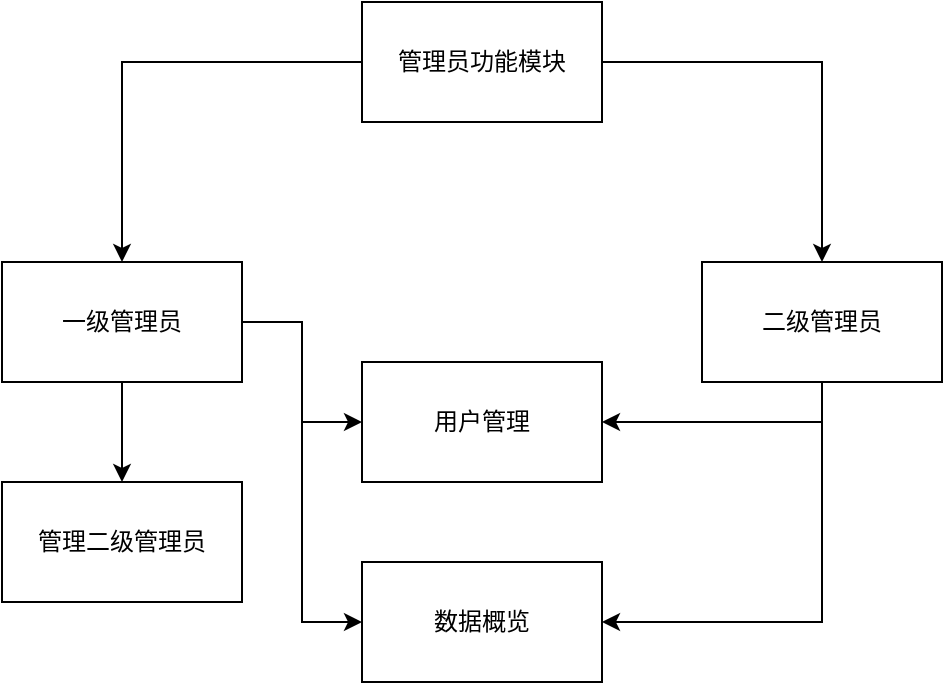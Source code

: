 <mxfile version="21.3.3" type="github">
  <diagram name="第 1 页" id="RUqrERpe_QyLKVuVyf1N">
    <mxGraphModel dx="1050" dy="541" grid="1" gridSize="10" guides="1" tooltips="1" connect="1" arrows="1" fold="1" page="1" pageScale="1" pageWidth="3300" pageHeight="4681" math="0" shadow="0">
      <root>
        <mxCell id="0" />
        <mxCell id="1" parent="0" />
        <mxCell id="ivcDCC6j6fQwqN5pcVW6-7" style="edgeStyle=orthogonalEdgeStyle;rounded=0;orthogonalLoop=1;jettySize=auto;html=1;" edge="1" parent="1" source="ivcDCC6j6fQwqN5pcVW6-1" target="ivcDCC6j6fQwqN5pcVW6-2">
          <mxGeometry relative="1" as="geometry" />
        </mxCell>
        <mxCell id="ivcDCC6j6fQwqN5pcVW6-8" style="edgeStyle=orthogonalEdgeStyle;rounded=0;orthogonalLoop=1;jettySize=auto;html=1;exitX=1;exitY=0.5;exitDx=0;exitDy=0;" edge="1" parent="1" source="ivcDCC6j6fQwqN5pcVW6-1" target="ivcDCC6j6fQwqN5pcVW6-3">
          <mxGeometry relative="1" as="geometry" />
        </mxCell>
        <mxCell id="ivcDCC6j6fQwqN5pcVW6-1" value="管理员功能模块" style="rounded=0;whiteSpace=wrap;html=1;" vertex="1" parent="1">
          <mxGeometry x="450" y="60" width="120" height="60" as="geometry" />
        </mxCell>
        <mxCell id="ivcDCC6j6fQwqN5pcVW6-9" style="edgeStyle=orthogonalEdgeStyle;rounded=0;orthogonalLoop=1;jettySize=auto;html=1;exitX=1;exitY=0.5;exitDx=0;exitDy=0;entryX=0;entryY=0.5;entryDx=0;entryDy=0;" edge="1" parent="1" source="ivcDCC6j6fQwqN5pcVW6-2" target="ivcDCC6j6fQwqN5pcVW6-4">
          <mxGeometry relative="1" as="geometry" />
        </mxCell>
        <mxCell id="ivcDCC6j6fQwqN5pcVW6-12" style="edgeStyle=orthogonalEdgeStyle;rounded=0;orthogonalLoop=1;jettySize=auto;html=1;exitX=0.5;exitY=1;exitDx=0;exitDy=0;entryX=0.5;entryY=0;entryDx=0;entryDy=0;" edge="1" parent="1" source="ivcDCC6j6fQwqN5pcVW6-2" target="ivcDCC6j6fQwqN5pcVW6-6">
          <mxGeometry relative="1" as="geometry" />
        </mxCell>
        <mxCell id="ivcDCC6j6fQwqN5pcVW6-13" style="edgeStyle=orthogonalEdgeStyle;rounded=0;orthogonalLoop=1;jettySize=auto;html=1;exitX=1;exitY=0.5;exitDx=0;exitDy=0;entryX=0;entryY=0.5;entryDx=0;entryDy=0;" edge="1" parent="1" source="ivcDCC6j6fQwqN5pcVW6-2" target="ivcDCC6j6fQwqN5pcVW6-5">
          <mxGeometry relative="1" as="geometry" />
        </mxCell>
        <mxCell id="ivcDCC6j6fQwqN5pcVW6-2" value="一级管理员" style="rounded=0;whiteSpace=wrap;html=1;" vertex="1" parent="1">
          <mxGeometry x="270" y="190" width="120" height="60" as="geometry" />
        </mxCell>
        <mxCell id="ivcDCC6j6fQwqN5pcVW6-10" style="edgeStyle=orthogonalEdgeStyle;rounded=0;orthogonalLoop=1;jettySize=auto;html=1;exitX=0.5;exitY=1;exitDx=0;exitDy=0;entryX=1;entryY=0.5;entryDx=0;entryDy=0;" edge="1" parent="1" source="ivcDCC6j6fQwqN5pcVW6-3" target="ivcDCC6j6fQwqN5pcVW6-4">
          <mxGeometry relative="1" as="geometry" />
        </mxCell>
        <mxCell id="ivcDCC6j6fQwqN5pcVW6-11" style="edgeStyle=orthogonalEdgeStyle;rounded=0;orthogonalLoop=1;jettySize=auto;html=1;exitX=0.5;exitY=1;exitDx=0;exitDy=0;entryX=1;entryY=0.5;entryDx=0;entryDy=0;" edge="1" parent="1" source="ivcDCC6j6fQwqN5pcVW6-3" target="ivcDCC6j6fQwqN5pcVW6-5">
          <mxGeometry relative="1" as="geometry" />
        </mxCell>
        <mxCell id="ivcDCC6j6fQwqN5pcVW6-3" value="二级管理员" style="rounded=0;whiteSpace=wrap;html=1;" vertex="1" parent="1">
          <mxGeometry x="620" y="190" width="120" height="60" as="geometry" />
        </mxCell>
        <mxCell id="ivcDCC6j6fQwqN5pcVW6-4" value="用户管理" style="rounded=0;whiteSpace=wrap;html=1;" vertex="1" parent="1">
          <mxGeometry x="450" y="240" width="120" height="60" as="geometry" />
        </mxCell>
        <mxCell id="ivcDCC6j6fQwqN5pcVW6-5" value="数据概览" style="rounded=0;whiteSpace=wrap;html=1;" vertex="1" parent="1">
          <mxGeometry x="450" y="340" width="120" height="60" as="geometry" />
        </mxCell>
        <mxCell id="ivcDCC6j6fQwqN5pcVW6-6" value="管理二级管理员" style="rounded=0;whiteSpace=wrap;html=1;" vertex="1" parent="1">
          <mxGeometry x="270" y="300" width="120" height="60" as="geometry" />
        </mxCell>
      </root>
    </mxGraphModel>
  </diagram>
</mxfile>
